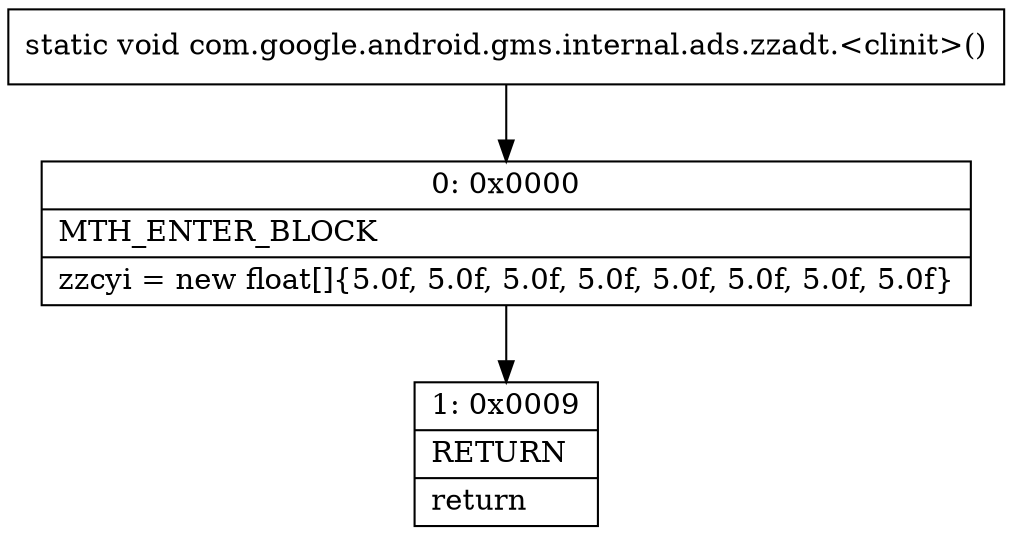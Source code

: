 digraph "CFG forcom.google.android.gms.internal.ads.zzadt.\<clinit\>()V" {
Node_0 [shape=record,label="{0\:\ 0x0000|MTH_ENTER_BLOCK\l|zzcyi = new float[]\{5.0f, 5.0f, 5.0f, 5.0f, 5.0f, 5.0f, 5.0f, 5.0f\}\l}"];
Node_1 [shape=record,label="{1\:\ 0x0009|RETURN\l|return\l}"];
MethodNode[shape=record,label="{static void com.google.android.gms.internal.ads.zzadt.\<clinit\>() }"];
MethodNode -> Node_0;
Node_0 -> Node_1;
}


